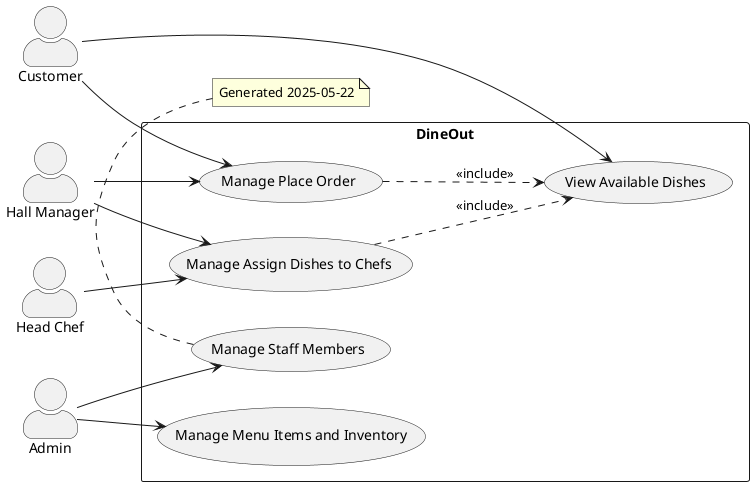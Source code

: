 @startumltitle DineOut Use Case Diagram
left to right direction
skinparam actorStyle awesome
skinparam usecaseStyle oval
skinparam packageStyle rectangle

actor "Customer"
actor "Hall Manager"
actor "Head Chef"
actor "Admin"

rectangle "DineOut" {
  usecase "View Available Dishes"
  usecase "Manage Place Order"
  usecase "Manage Assign Dishes to Chefs"
  usecase "Manage Menu Items and Inventory"
  usecase "Manage Staff Members"
  
  "Customer" --> "View Available Dishes"
  "Customer" --> "Manage Place Order"
  "Hall Manager" --> "Manage Place Order"
  "Hall Manager" --> "Manage Assign Dishes to Chefs"
  "Head Chef" --> "Manage Assign Dishes to Chefs"
  "Admin" --> "Manage Menu Items and Inventory"
  "Admin" --> "Manage Staff Members"
  "Manage Place Order" ..> "View Available Dishes" : <<include>>
  "Manage Assign Dishes to Chefs" ..> "View Available Dishes" : <<include>>
}

note bottom: Generated 2025-05-22
@enduml